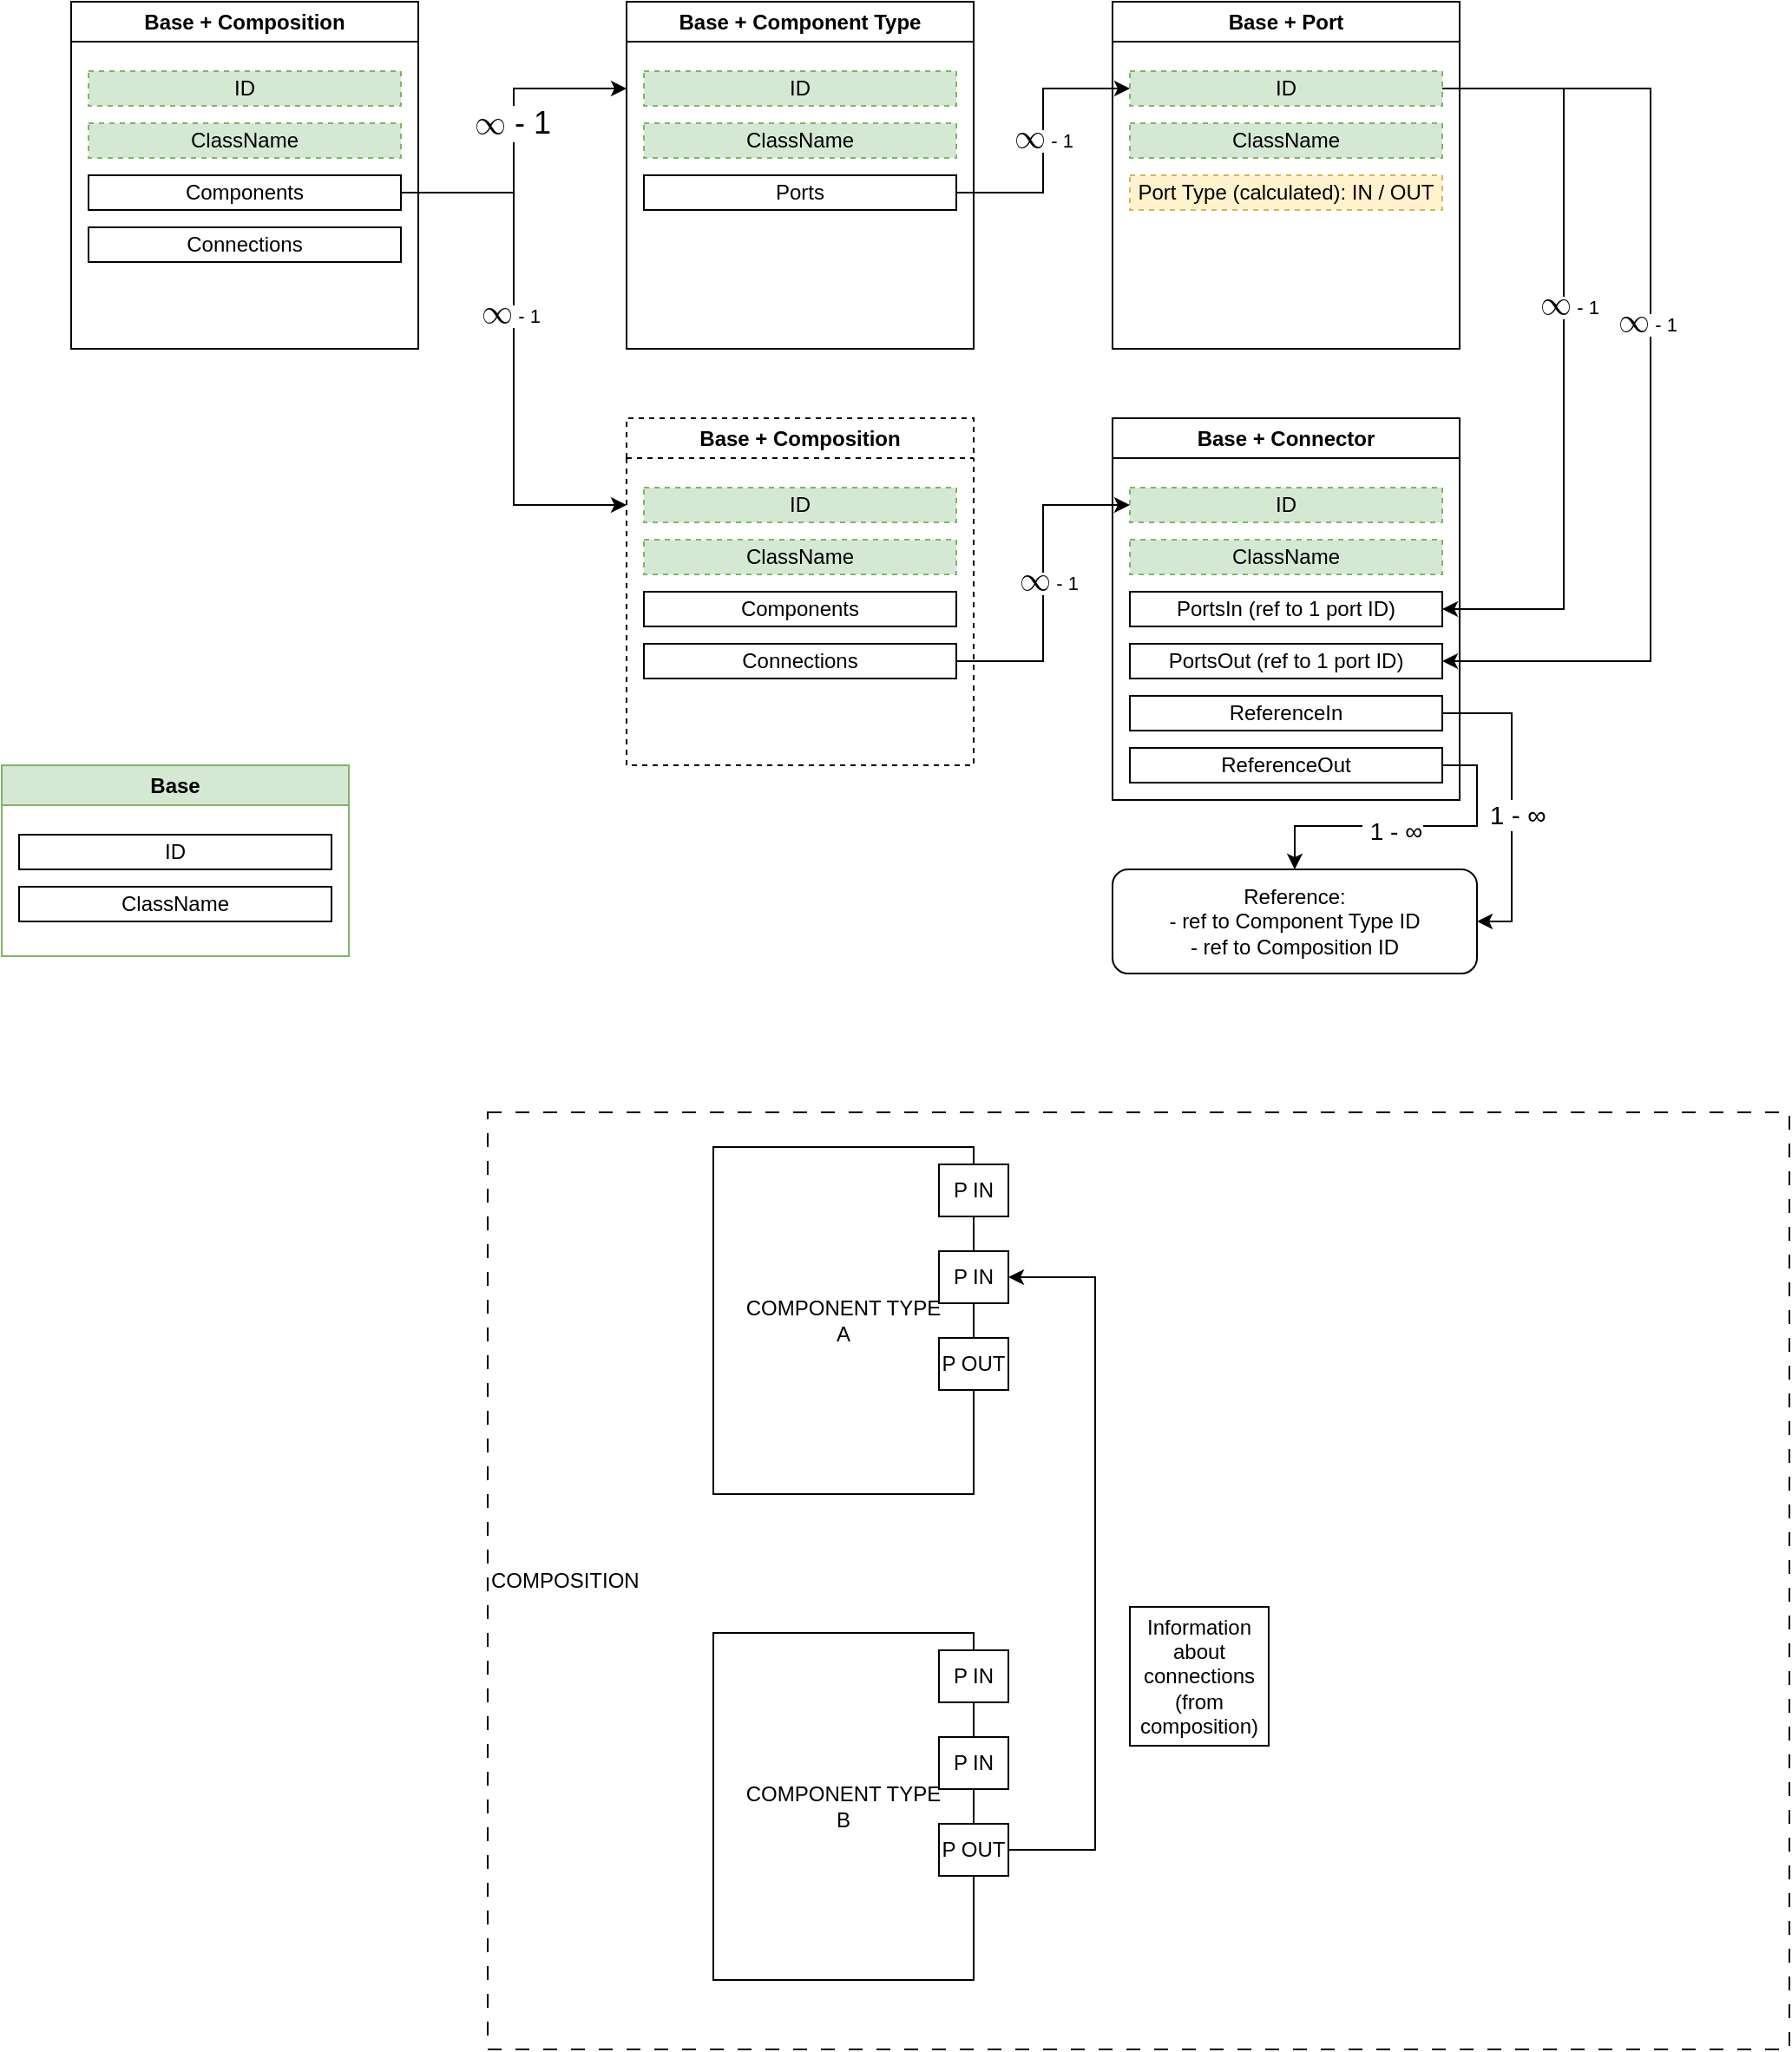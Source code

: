 <mxfile version="22.0.8" type="github">
  <diagram name="Page-1" id="5f0bae14-7c28-e335-631c-24af17079c00">
    <mxGraphModel dx="1207" dy="985" grid="1" gridSize="10" guides="1" tooltips="1" connect="1" arrows="1" fold="1" page="1" pageScale="1" pageWidth="1100" pageHeight="850" background="none" math="0" shadow="0">
      <root>
        <mxCell id="0" />
        <mxCell id="1" parent="0" />
        <mxCell id="Ge_sMldBfr0qaaLdZFDq-1" value="Base + Component Type" style="swimlane;whiteSpace=wrap;html=1;" vertex="1" parent="1">
          <mxGeometry x="400" y="40" width="200" height="200" as="geometry" />
        </mxCell>
        <mxCell id="Ge_sMldBfr0qaaLdZFDq-2" value="ID" style="rounded=0;whiteSpace=wrap;html=1;dashed=1;fillColor=#d5e8d4;strokeColor=#82b366;" vertex="1" parent="Ge_sMldBfr0qaaLdZFDq-1">
          <mxGeometry x="10" y="40" width="180" height="20" as="geometry" />
        </mxCell>
        <mxCell id="Ge_sMldBfr0qaaLdZFDq-3" value="ClassName" style="rounded=0;whiteSpace=wrap;html=1;dashed=1;fillColor=#d5e8d4;strokeColor=#82b366;" vertex="1" parent="Ge_sMldBfr0qaaLdZFDq-1">
          <mxGeometry x="10" y="70" width="180" height="20" as="geometry" />
        </mxCell>
        <mxCell id="Ge_sMldBfr0qaaLdZFDq-8" value="Ports" style="rounded=0;whiteSpace=wrap;html=1;" vertex="1" parent="Ge_sMldBfr0qaaLdZFDq-1">
          <mxGeometry x="10" y="100" width="180" height="20" as="geometry" />
        </mxCell>
        <mxCell id="Ge_sMldBfr0qaaLdZFDq-5" value="Base + Port" style="swimlane;whiteSpace=wrap;html=1;" vertex="1" parent="1">
          <mxGeometry x="680" y="40" width="200" height="200" as="geometry" />
        </mxCell>
        <mxCell id="Ge_sMldBfr0qaaLdZFDq-6" value="ID" style="rounded=0;whiteSpace=wrap;html=1;dashed=1;fillColor=#d5e8d4;strokeColor=#82b366;" vertex="1" parent="Ge_sMldBfr0qaaLdZFDq-5">
          <mxGeometry x="10" y="40" width="180" height="20" as="geometry" />
        </mxCell>
        <mxCell id="Ge_sMldBfr0qaaLdZFDq-7" value="ClassName" style="rounded=0;whiteSpace=wrap;html=1;dashed=1;fillColor=#d5e8d4;strokeColor=#82b366;" vertex="1" parent="Ge_sMldBfr0qaaLdZFDq-5">
          <mxGeometry x="10" y="70" width="180" height="20" as="geometry" />
        </mxCell>
        <mxCell id="Ge_sMldBfr0qaaLdZFDq-66" value="Port Type (calculated): IN / OUT" style="rounded=0;whiteSpace=wrap;html=1;dashed=1;fillColor=#fff2cc;strokeColor=#d6b656;" vertex="1" parent="Ge_sMldBfr0qaaLdZFDq-5">
          <mxGeometry x="10" y="100" width="180" height="20" as="geometry" />
        </mxCell>
        <mxCell id="Ge_sMldBfr0qaaLdZFDq-9" value="Base + Connector" style="swimlane;whiteSpace=wrap;html=1;" vertex="1" parent="1">
          <mxGeometry x="680" y="280" width="200" height="220" as="geometry" />
        </mxCell>
        <mxCell id="Ge_sMldBfr0qaaLdZFDq-10" value="ID" style="rounded=0;whiteSpace=wrap;html=1;dashed=1;fillColor=#d5e8d4;strokeColor=#82b366;" vertex="1" parent="Ge_sMldBfr0qaaLdZFDq-9">
          <mxGeometry x="10" y="40" width="180" height="20" as="geometry" />
        </mxCell>
        <mxCell id="Ge_sMldBfr0qaaLdZFDq-11" value="ClassName" style="rounded=0;whiteSpace=wrap;html=1;dashed=1;fillColor=#d5e8d4;strokeColor=#82b366;" vertex="1" parent="Ge_sMldBfr0qaaLdZFDq-9">
          <mxGeometry x="10" y="70" width="180" height="20" as="geometry" />
        </mxCell>
        <mxCell id="Ge_sMldBfr0qaaLdZFDq-12" value="PortsIn (ref to 1 port ID)" style="rounded=0;whiteSpace=wrap;html=1;" vertex="1" parent="Ge_sMldBfr0qaaLdZFDq-9">
          <mxGeometry x="10" y="100" width="180" height="20" as="geometry" />
        </mxCell>
        <mxCell id="Ge_sMldBfr0qaaLdZFDq-23" value="PortsOut (ref to 1 port ID)" style="rounded=0;whiteSpace=wrap;html=1;" vertex="1" parent="Ge_sMldBfr0qaaLdZFDq-9">
          <mxGeometry x="10" y="130" width="180" height="20" as="geometry" />
        </mxCell>
        <mxCell id="Ge_sMldBfr0qaaLdZFDq-13" value="Base + Composition" style="swimlane;whiteSpace=wrap;html=1;" vertex="1" parent="1">
          <mxGeometry x="80" y="40" width="200" height="200" as="geometry" />
        </mxCell>
        <mxCell id="Ge_sMldBfr0qaaLdZFDq-14" value="ID" style="rounded=0;whiteSpace=wrap;html=1;dashed=1;fillColor=#d5e8d4;strokeColor=#82b366;" vertex="1" parent="Ge_sMldBfr0qaaLdZFDq-13">
          <mxGeometry x="10" y="40" width="180" height="20" as="geometry" />
        </mxCell>
        <mxCell id="Ge_sMldBfr0qaaLdZFDq-15" value="ClassName" style="rounded=0;whiteSpace=wrap;html=1;dashed=1;fillColor=#d5e8d4;strokeColor=#82b366;" vertex="1" parent="Ge_sMldBfr0qaaLdZFDq-13">
          <mxGeometry x="10" y="70" width="180" height="20" as="geometry" />
        </mxCell>
        <mxCell id="Ge_sMldBfr0qaaLdZFDq-16" value="Components" style="rounded=0;whiteSpace=wrap;html=1;" vertex="1" parent="Ge_sMldBfr0qaaLdZFDq-13">
          <mxGeometry x="10" y="100" width="180" height="20" as="geometry" />
        </mxCell>
        <mxCell id="Ge_sMldBfr0qaaLdZFDq-34" value="Connections" style="rounded=0;whiteSpace=wrap;html=1;" vertex="1" parent="Ge_sMldBfr0qaaLdZFDq-13">
          <mxGeometry x="10" y="130" width="180" height="20" as="geometry" />
        </mxCell>
        <mxCell id="Ge_sMldBfr0qaaLdZFDq-17" value="Base" style="swimlane;whiteSpace=wrap;html=1;fillColor=#d5e8d4;strokeColor=#82b366;" vertex="1" parent="1">
          <mxGeometry x="40" y="480" width="200" height="110" as="geometry" />
        </mxCell>
        <mxCell id="Ge_sMldBfr0qaaLdZFDq-18" value="ID" style="rounded=0;whiteSpace=wrap;html=1;" vertex="1" parent="Ge_sMldBfr0qaaLdZFDq-17">
          <mxGeometry x="10" y="40" width="180" height="20" as="geometry" />
        </mxCell>
        <mxCell id="Ge_sMldBfr0qaaLdZFDq-19" value="ClassName" style="rounded=0;whiteSpace=wrap;html=1;" vertex="1" parent="Ge_sMldBfr0qaaLdZFDq-17">
          <mxGeometry x="10" y="70" width="180" height="20" as="geometry" />
        </mxCell>
        <mxCell id="Ge_sMldBfr0qaaLdZFDq-21" style="edgeStyle=orthogonalEdgeStyle;rounded=0;orthogonalLoop=1;jettySize=auto;html=1;exitX=1;exitY=0.5;exitDx=0;exitDy=0;entryX=0;entryY=0.25;entryDx=0;entryDy=0;" edge="1" parent="1" source="Ge_sMldBfr0qaaLdZFDq-16" target="Ge_sMldBfr0qaaLdZFDq-1">
          <mxGeometry relative="1" as="geometry" />
        </mxCell>
        <mxCell id="Ge_sMldBfr0qaaLdZFDq-22" value="&lt;math xmlns=&quot;http://www.w3.org/1998/Math/MathML&quot; style=&quot;font-size: 18px;&quot;&gt;&lt;mrow class=&quot;MJX-TeXAtom-ORD&quot; style=&quot;font-size: 18px;&quot;&gt;&lt;mstyle scriptlevel=&quot;0&quot; displaystyle=&quot;true&quot; style=&quot;font-size: 18px;&quot;&gt;&lt;mi mathvariant=&quot;normal&quot; style=&quot;font-size: 18px;&quot;&gt;∞&lt;/mi&gt;&lt;/mstyle&gt;&lt;/mrow&gt;&lt;/math&gt;&amp;nbsp;- 1" style="edgeLabel;html=1;align=center;verticalAlign=middle;resizable=0;points=[];fontSize=18;" vertex="1" connectable="0" parent="Ge_sMldBfr0qaaLdZFDq-21">
          <mxGeometry x="-0.232" y="1" relative="1" as="geometry">
            <mxPoint y="-32" as="offset" />
          </mxGeometry>
        </mxCell>
        <mxCell id="Ge_sMldBfr0qaaLdZFDq-25" value="Base + Composition" style="swimlane;whiteSpace=wrap;html=1;dashed=1;" vertex="1" parent="1">
          <mxGeometry x="400" y="280" width="200" height="200" as="geometry" />
        </mxCell>
        <mxCell id="Ge_sMldBfr0qaaLdZFDq-26" value="ID" style="rounded=0;whiteSpace=wrap;html=1;dashed=1;fillColor=#d5e8d4;strokeColor=#82b366;" vertex="1" parent="Ge_sMldBfr0qaaLdZFDq-25">
          <mxGeometry x="10" y="40" width="180" height="20" as="geometry" />
        </mxCell>
        <mxCell id="Ge_sMldBfr0qaaLdZFDq-27" value="ClassName" style="rounded=0;whiteSpace=wrap;html=1;dashed=1;fillColor=#d5e8d4;strokeColor=#82b366;" vertex="1" parent="Ge_sMldBfr0qaaLdZFDq-25">
          <mxGeometry x="10" y="70" width="180" height="20" as="geometry" />
        </mxCell>
        <mxCell id="Ge_sMldBfr0qaaLdZFDq-28" value="Components" style="rounded=0;whiteSpace=wrap;html=1;" vertex="1" parent="Ge_sMldBfr0qaaLdZFDq-25">
          <mxGeometry x="10" y="100" width="180" height="20" as="geometry" />
        </mxCell>
        <mxCell id="Ge_sMldBfr0qaaLdZFDq-31" value="Connections" style="rounded=0;whiteSpace=wrap;html=1;" vertex="1" parent="Ge_sMldBfr0qaaLdZFDq-25">
          <mxGeometry x="10" y="130" width="180" height="20" as="geometry" />
        </mxCell>
        <mxCell id="Ge_sMldBfr0qaaLdZFDq-29" style="edgeStyle=orthogonalEdgeStyle;rounded=0;orthogonalLoop=1;jettySize=auto;html=1;exitX=1;exitY=0.5;exitDx=0;exitDy=0;entryX=0;entryY=0.25;entryDx=0;entryDy=0;" edge="1" parent="1" source="Ge_sMldBfr0qaaLdZFDq-16" target="Ge_sMldBfr0qaaLdZFDq-25">
          <mxGeometry relative="1" as="geometry" />
        </mxCell>
        <mxCell id="Ge_sMldBfr0qaaLdZFDq-30" value="&lt;math style=&quot;font-size: 18px;&quot; xmlns=&quot;http://www.w3.org/1998/Math/MathML&quot;&gt;&lt;mrow class=&quot;MJX-TeXAtom-ORD&quot; style=&quot;font-size: 18px;&quot;&gt;&lt;mstyle scriptlevel=&quot;0&quot; displaystyle=&quot;true&quot; style=&quot;font-size: 18px;&quot;&gt;&lt;mi mathvariant=&quot;normal&quot; style=&quot;font-size: 18px;&quot;&gt;∞&lt;/mi&gt;&lt;/mstyle&gt;&lt;/mrow&gt;&lt;/math&gt;&amp;nbsp;- 1" style="edgeLabel;html=1;align=center;verticalAlign=middle;resizable=0;points=[];" vertex="1" connectable="0" parent="Ge_sMldBfr0qaaLdZFDq-29">
          <mxGeometry x="-0.126" y="-2" relative="1" as="geometry">
            <mxPoint as="offset" />
          </mxGeometry>
        </mxCell>
        <mxCell id="Ge_sMldBfr0qaaLdZFDq-32" style="edgeStyle=orthogonalEdgeStyle;rounded=0;orthogonalLoop=1;jettySize=auto;html=1;exitX=1;exitY=0.5;exitDx=0;exitDy=0;entryX=0;entryY=0.5;entryDx=0;entryDy=0;" edge="1" parent="1" source="Ge_sMldBfr0qaaLdZFDq-31" target="Ge_sMldBfr0qaaLdZFDq-10">
          <mxGeometry relative="1" as="geometry" />
        </mxCell>
        <mxCell id="Ge_sMldBfr0qaaLdZFDq-33" value="&lt;math style=&quot;font-size: 18px;&quot; xmlns=&quot;http://www.w3.org/1998/Math/MathML&quot;&gt;&lt;mrow class=&quot;MJX-TeXAtom-ORD&quot; style=&quot;font-size: 18px;&quot;&gt;&lt;mstyle scriptlevel=&quot;0&quot; displaystyle=&quot;true&quot; style=&quot;font-size: 18px;&quot;&gt;&lt;mi mathvariant=&quot;normal&quot; style=&quot;font-size: 18px;&quot;&gt;∞&lt;/mi&gt;&lt;/mstyle&gt;&lt;/mrow&gt;&lt;/math&gt;&amp;nbsp;- 1" style="edgeLabel;html=1;align=center;verticalAlign=middle;resizable=0;points=[];" vertex="1" connectable="0" parent="Ge_sMldBfr0qaaLdZFDq-32">
          <mxGeometry y="-2" relative="1" as="geometry">
            <mxPoint x="1" as="offset" />
          </mxGeometry>
        </mxCell>
        <mxCell id="Ge_sMldBfr0qaaLdZFDq-35" style="edgeStyle=orthogonalEdgeStyle;rounded=0;orthogonalLoop=1;jettySize=auto;html=1;exitX=1;exitY=0.5;exitDx=0;exitDy=0;entryX=0;entryY=0.5;entryDx=0;entryDy=0;" edge="1" parent="1" source="Ge_sMldBfr0qaaLdZFDq-8" target="Ge_sMldBfr0qaaLdZFDq-6">
          <mxGeometry relative="1" as="geometry" />
        </mxCell>
        <mxCell id="Ge_sMldBfr0qaaLdZFDq-36" value="&lt;math style=&quot;font-size: 18px;&quot; xmlns=&quot;http://www.w3.org/1998/Math/MathML&quot;&gt;&lt;mrow class=&quot;MJX-TeXAtom-ORD&quot; style=&quot;font-size: 18px;&quot;&gt;&lt;mstyle scriptlevel=&quot;0&quot; displaystyle=&quot;true&quot; style=&quot;font-size: 18px;&quot;&gt;&lt;mi mathvariant=&quot;normal&quot; style=&quot;font-size: 18px;&quot;&gt;∞&lt;/mi&gt;&lt;/mstyle&gt;&lt;/mrow&gt;&lt;/math&gt;&amp;nbsp;- 1" style="edgeLabel;html=1;align=center;verticalAlign=middle;resizable=0;points=[];" vertex="1" connectable="0" parent="Ge_sMldBfr0qaaLdZFDq-35">
          <mxGeometry x="0.212" y="-2" relative="1" as="geometry">
            <mxPoint x="-2" y="17" as="offset" />
          </mxGeometry>
        </mxCell>
        <mxCell id="Ge_sMldBfr0qaaLdZFDq-44" style="edgeStyle=orthogonalEdgeStyle;rounded=0;orthogonalLoop=1;jettySize=auto;html=1;exitX=1;exitY=0.5;exitDx=0;exitDy=0;entryX=1;entryY=0.5;entryDx=0;entryDy=0;" edge="1" parent="1" source="Ge_sMldBfr0qaaLdZFDq-37" target="Ge_sMldBfr0qaaLdZFDq-39">
          <mxGeometry relative="1" as="geometry" />
        </mxCell>
        <mxCell id="Ge_sMldBfr0qaaLdZFDq-46" value="&lt;math style=&quot;font-size: 15px;&quot; xmlns=&quot;http://www.w3.org/1998/Math/MathML&quot;&gt;&lt;mrow class=&quot;MJX-TeXAtom-ORD&quot; style=&quot;font-size: 15px;&quot;&gt;&lt;mstyle scriptlevel=&quot;0&quot; displaystyle=&quot;true&quot; style=&quot;font-size: 15px;&quot;&gt;&lt;mi mathvariant=&quot;normal&quot; style=&quot;font-size: 15px;&quot;&gt;&lt;/mi&gt;&lt;/mstyle&gt;&lt;/mrow&gt;&lt;/math&gt;&amp;nbsp;1 -&amp;nbsp;∞" style="edgeLabel;html=1;align=center;verticalAlign=middle;resizable=0;points=[];fontSize=15;" vertex="1" connectable="0" parent="Ge_sMldBfr0qaaLdZFDq-44">
          <mxGeometry x="0.072" y="1" relative="1" as="geometry">
            <mxPoint y="1" as="offset" />
          </mxGeometry>
        </mxCell>
        <mxCell id="Ge_sMldBfr0qaaLdZFDq-37" value="ReferenceIn" style="rounded=0;whiteSpace=wrap;html=1;" vertex="1" parent="1">
          <mxGeometry x="690" y="440" width="180" height="20" as="geometry" />
        </mxCell>
        <mxCell id="Ge_sMldBfr0qaaLdZFDq-45" style="edgeStyle=orthogonalEdgeStyle;rounded=0;orthogonalLoop=1;jettySize=auto;html=1;exitX=1;exitY=0.5;exitDx=0;exitDy=0;entryX=0.5;entryY=0;entryDx=0;entryDy=0;" edge="1" parent="1" source="Ge_sMldBfr0qaaLdZFDq-38" target="Ge_sMldBfr0qaaLdZFDq-39">
          <mxGeometry relative="1" as="geometry" />
        </mxCell>
        <mxCell id="Ge_sMldBfr0qaaLdZFDq-47" value="&amp;nbsp;1 -&amp;nbsp;∞" style="edgeLabel;html=1;align=center;verticalAlign=middle;resizable=0;points=[];fontSize=14;" vertex="1" connectable="0" parent="Ge_sMldBfr0qaaLdZFDq-45">
          <mxGeometry x="-0.141" y="3" relative="1" as="geometry">
            <mxPoint x="-25" as="offset" />
          </mxGeometry>
        </mxCell>
        <mxCell id="Ge_sMldBfr0qaaLdZFDq-38" value="ReferenceOut" style="rounded=0;whiteSpace=wrap;html=1;" vertex="1" parent="1">
          <mxGeometry x="690" y="470" width="180" height="20" as="geometry" />
        </mxCell>
        <mxCell id="Ge_sMldBfr0qaaLdZFDq-39" value="Reference:&lt;br&gt;- ref to Component Type ID&lt;br&gt;- ref to Composition ID" style="rounded=1;whiteSpace=wrap;html=1;" vertex="1" parent="1">
          <mxGeometry x="680" y="540" width="210" height="60" as="geometry" />
        </mxCell>
        <mxCell id="Ge_sMldBfr0qaaLdZFDq-40" style="edgeStyle=orthogonalEdgeStyle;rounded=0;orthogonalLoop=1;jettySize=auto;html=1;exitX=1;exitY=0.5;exitDx=0;exitDy=0;entryX=1;entryY=0.5;entryDx=0;entryDy=0;" edge="1" parent="1" source="Ge_sMldBfr0qaaLdZFDq-6" target="Ge_sMldBfr0qaaLdZFDq-12">
          <mxGeometry relative="1" as="geometry">
            <Array as="points">
              <mxPoint x="940" y="90" />
              <mxPoint x="940" y="390" />
            </Array>
          </mxGeometry>
        </mxCell>
        <mxCell id="Ge_sMldBfr0qaaLdZFDq-41" value="&lt;math style=&quot;font-size: 18px;&quot; xmlns=&quot;http://www.w3.org/1998/Math/MathML&quot;&gt;&lt;mrow class=&quot;MJX-TeXAtom-ORD&quot; style=&quot;font-size: 18px;&quot;&gt;&lt;mstyle scriptlevel=&quot;0&quot; displaystyle=&quot;true&quot; style=&quot;font-size: 18px;&quot;&gt;&lt;mi mathvariant=&quot;normal&quot; style=&quot;font-size: 18px;&quot;&gt;∞&lt;/mi&gt;&lt;/mstyle&gt;&lt;/mrow&gt;&lt;/math&gt;&amp;nbsp;- 1&lt;br&gt;" style="edgeLabel;html=1;align=center;verticalAlign=middle;resizable=0;points=[];" vertex="1" connectable="0" parent="Ge_sMldBfr0qaaLdZFDq-40">
          <mxGeometry x="-0.109" y="3" relative="1" as="geometry">
            <mxPoint as="offset" />
          </mxGeometry>
        </mxCell>
        <mxCell id="Ge_sMldBfr0qaaLdZFDq-42" style="edgeStyle=orthogonalEdgeStyle;rounded=0;orthogonalLoop=1;jettySize=auto;html=1;exitX=1;exitY=0.5;exitDx=0;exitDy=0;entryX=1;entryY=0.5;entryDx=0;entryDy=0;" edge="1" parent="1" source="Ge_sMldBfr0qaaLdZFDq-6" target="Ge_sMldBfr0qaaLdZFDq-23">
          <mxGeometry relative="1" as="geometry">
            <Array as="points">
              <mxPoint x="990" y="90" />
              <mxPoint x="990" y="420" />
            </Array>
          </mxGeometry>
        </mxCell>
        <mxCell id="Ge_sMldBfr0qaaLdZFDq-43" value="&lt;math style=&quot;font-size: 18px;&quot; xmlns=&quot;http://www.w3.org/1998/Math/MathML&quot;&gt;&lt;mrow class=&quot;MJX-TeXAtom-ORD&quot; style=&quot;font-size: 18px;&quot;&gt;&lt;mstyle scriptlevel=&quot;0&quot; displaystyle=&quot;true&quot; style=&quot;font-size: 18px;&quot;&gt;&lt;mi mathvariant=&quot;normal&quot; style=&quot;font-size: 18px;&quot;&gt;∞&lt;/mi&gt;&lt;/mstyle&gt;&lt;/mrow&gt;&lt;/math&gt;&amp;nbsp;- 1" style="edgeLabel;html=1;align=center;verticalAlign=middle;resizable=0;points=[];" vertex="1" connectable="0" parent="Ge_sMldBfr0qaaLdZFDq-42">
          <mxGeometry x="-0.102" y="-2" relative="1" as="geometry">
            <mxPoint as="offset" />
          </mxGeometry>
        </mxCell>
        <mxCell id="Ge_sMldBfr0qaaLdZFDq-52" value="COMPOSITION" style="rounded=0;whiteSpace=wrap;html=1;align=left;dashed=1;dashPattern=8 8;" vertex="1" parent="1">
          <mxGeometry x="320" y="680" width="750" height="540" as="geometry" />
        </mxCell>
        <mxCell id="Ge_sMldBfr0qaaLdZFDq-58" value="COMPONENT TYPE&lt;br&gt;B" style="rounded=0;whiteSpace=wrap;html=1;" vertex="1" parent="1">
          <mxGeometry x="450" y="980" width="150" height="200" as="geometry" />
        </mxCell>
        <mxCell id="Ge_sMldBfr0qaaLdZFDq-59" value="P IN" style="rounded=0;whiteSpace=wrap;html=1;" vertex="1" parent="1">
          <mxGeometry x="580" y="990" width="40" height="30" as="geometry" />
        </mxCell>
        <mxCell id="Ge_sMldBfr0qaaLdZFDq-60" value="P IN" style="rounded=0;whiteSpace=wrap;html=1;" vertex="1" parent="1">
          <mxGeometry x="580" y="1040" width="40" height="30" as="geometry" />
        </mxCell>
        <mxCell id="Ge_sMldBfr0qaaLdZFDq-65" style="edgeStyle=orthogonalEdgeStyle;rounded=0;orthogonalLoop=1;jettySize=auto;html=1;exitX=1;exitY=0.5;exitDx=0;exitDy=0;entryX=1;entryY=0.5;entryDx=0;entryDy=0;" edge="1" parent="1" source="Ge_sMldBfr0qaaLdZFDq-61" target="Ge_sMldBfr0qaaLdZFDq-56">
          <mxGeometry relative="1" as="geometry">
            <Array as="points">
              <mxPoint x="670" y="1105" />
              <mxPoint x="670" y="775" />
            </Array>
          </mxGeometry>
        </mxCell>
        <mxCell id="Ge_sMldBfr0qaaLdZFDq-61" value="P OUT" style="rounded=0;whiteSpace=wrap;html=1;" vertex="1" parent="1">
          <mxGeometry x="580" y="1090" width="40" height="30" as="geometry" />
        </mxCell>
        <mxCell id="Ge_sMldBfr0qaaLdZFDq-62" value="Information about connections (from composition)" style="whiteSpace=wrap;html=1;aspect=fixed;" vertex="1" parent="1">
          <mxGeometry x="690" y="965" width="80" height="80" as="geometry" />
        </mxCell>
        <mxCell id="Ge_sMldBfr0qaaLdZFDq-69" value="" style="group" vertex="1" connectable="0" parent="1">
          <mxGeometry x="450" y="700" width="170" height="200" as="geometry" />
        </mxCell>
        <mxCell id="Ge_sMldBfr0qaaLdZFDq-68" value="" style="group" vertex="1" connectable="0" parent="Ge_sMldBfr0qaaLdZFDq-69">
          <mxGeometry width="170" height="200" as="geometry" />
        </mxCell>
        <mxCell id="Ge_sMldBfr0qaaLdZFDq-70" value="" style="group" vertex="1" connectable="0" parent="Ge_sMldBfr0qaaLdZFDq-68">
          <mxGeometry width="170" height="200" as="geometry" />
        </mxCell>
        <mxCell id="Ge_sMldBfr0qaaLdZFDq-54" value="COMPONENT TYPE&lt;br&gt;A" style="rounded=0;whiteSpace=wrap;html=1;" vertex="1" parent="Ge_sMldBfr0qaaLdZFDq-70">
          <mxGeometry width="150" height="200" as="geometry" />
        </mxCell>
        <mxCell id="Ge_sMldBfr0qaaLdZFDq-55" value="P IN" style="rounded=0;whiteSpace=wrap;html=1;" vertex="1" parent="Ge_sMldBfr0qaaLdZFDq-70">
          <mxGeometry x="130" y="10" width="40" height="30" as="geometry" />
        </mxCell>
        <mxCell id="Ge_sMldBfr0qaaLdZFDq-56" value="P IN" style="rounded=0;whiteSpace=wrap;html=1;" vertex="1" parent="Ge_sMldBfr0qaaLdZFDq-70">
          <mxGeometry x="130" y="60" width="40" height="30" as="geometry" />
        </mxCell>
        <mxCell id="Ge_sMldBfr0qaaLdZFDq-57" value="P OUT" style="rounded=0;whiteSpace=wrap;html=1;" vertex="1" parent="Ge_sMldBfr0qaaLdZFDq-69">
          <mxGeometry x="130" y="110" width="40" height="30" as="geometry" />
        </mxCell>
      </root>
    </mxGraphModel>
  </diagram>
</mxfile>
